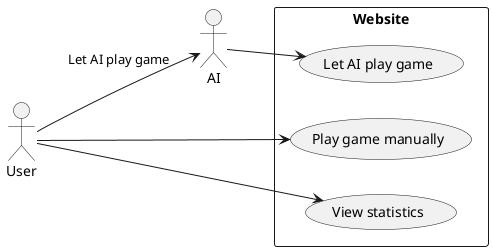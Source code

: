 @startuml Teturisu
left to right direction
actor "User" as user
actor "AI" as AI
rectangle Website {
    (Play game manually) as UC1
    (Let AI play game) as UC2
    (View statistics) as UC3
}
user --> UC1
user --> UC3
user --> AI: Let AI play game
AI --> UC2
@enduml

